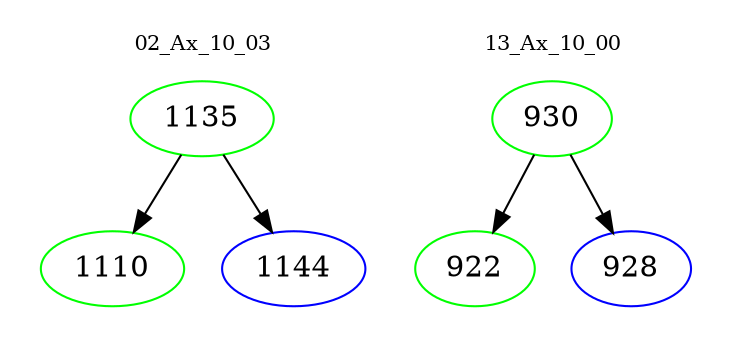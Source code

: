 digraph{
subgraph cluster_0 {
color = white
label = "02_Ax_10_03";
fontsize=10;
T0_1135 [label="1135", color="green"]
T0_1135 -> T0_1110 [color="black"]
T0_1110 [label="1110", color="green"]
T0_1135 -> T0_1144 [color="black"]
T0_1144 [label="1144", color="blue"]
}
subgraph cluster_1 {
color = white
label = "13_Ax_10_00";
fontsize=10;
T1_930 [label="930", color="green"]
T1_930 -> T1_922 [color="black"]
T1_922 [label="922", color="green"]
T1_930 -> T1_928 [color="black"]
T1_928 [label="928", color="blue"]
}
}
